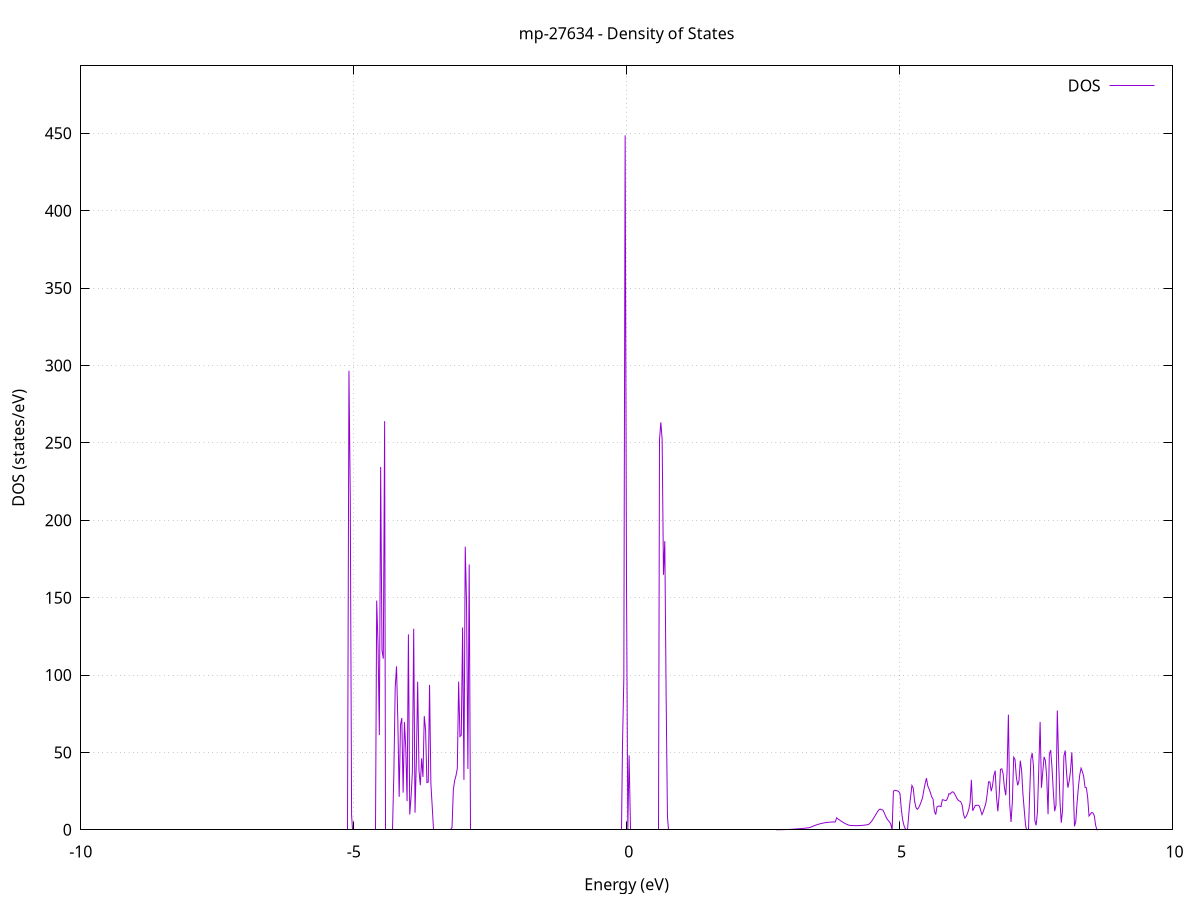 set title 'mp-27634 - Density of States'
set xlabel 'Energy (eV)'
set ylabel 'DOS (states/eV)'
set grid
set xrange [-10:10]
set yrange [0:493.586]
set xzeroaxis lt -1
set terminal png size 800,600
set output 'mp-27634_dos_gnuplot.png'
plot '-' using 1:2 with lines title 'DOS'
-37.602500 0.000000
-37.578300 0.000000
-37.554000 0.000000
-37.529800 0.000000
-37.505600 0.000000
-37.481400 0.000000
-37.457200 0.000000
-37.433000 0.000000
-37.408800 0.000000
-37.384600 0.000000
-37.360400 0.000000
-37.336200 0.000000
-37.311900 0.000000
-37.287700 0.000000
-37.263500 0.000000
-37.239300 0.000000
-37.215100 0.000000
-37.190900 0.000000
-37.166700 0.000000
-37.142500 0.000000
-37.118300 0.000000
-37.094000 0.000000
-37.069800 0.000000
-37.045600 0.000000
-37.021400 0.000000
-36.997200 0.000000
-36.973000 0.000000
-36.948800 0.000000
-36.924600 0.000000
-36.900400 0.000000
-36.876100 0.000000
-36.851900 0.000000
-36.827700 0.000000
-36.803500 0.000000
-36.779300 0.000000
-36.755100 0.000000
-36.730900 0.000000
-36.706700 0.000000
-36.682500 0.000000
-36.658300 0.000000
-36.634000 0.000000
-36.609800 0.000000
-36.585600 0.000000
-36.561400 0.000000
-36.537200 0.000000
-36.513000 0.000000
-36.488800 0.000000
-36.464600 0.000000
-36.440400 0.000000
-36.416100 0.000000
-36.391900 0.000000
-36.367700 0.000000
-36.343500 0.000000
-36.319300 0.000000
-36.295100 0.000000
-36.270900 0.000000
-36.246700 0.000000
-36.222500 0.000000
-36.198200 0.000000
-36.174000 0.000000
-36.149800 0.000000
-36.125600 0.000000
-36.101400 0.000000
-36.077200 0.000000
-36.053000 0.000000
-36.028800 0.000000
-36.004600 0.000000
-35.980300 0.000000
-35.956100 0.000000
-35.931900 0.000000
-35.907700 0.000000
-35.883500 0.000000
-35.859300 0.000000
-35.835100 0.000000
-35.810900 0.000000
-35.786700 0.000000
-35.762500 0.000000
-35.738200 0.000000
-35.714000 0.000000
-35.689800 0.000000
-35.665600 0.000000
-35.641400 0.000000
-35.617200 0.000000
-35.593000 0.000000
-35.568800 0.000000
-35.544600 0.000000
-35.520300 0.000000
-35.496100 0.000000
-35.471900 0.000000
-35.447700 0.000000
-35.423500 0.000000
-35.399300 0.000000
-35.375100 0.000000
-35.350900 0.000000
-35.326700 0.000000
-35.302400 0.000000
-35.278200 0.000000
-35.254000 0.000000
-35.229800 0.000000
-35.205600 0.000000
-35.181400 0.000000
-35.157200 0.000000
-35.133000 0.000000
-35.108800 0.000000
-35.084600 0.000000
-35.060300 0.000000
-35.036100 0.000000
-35.011900 0.000000
-34.987700 0.000000
-34.963500 0.000000
-34.939300 0.000000
-34.915100 0.000000
-34.890900 0.000000
-34.866700 0.000000
-34.842400 0.000000
-34.818200 0.000000
-34.794000 0.000000
-34.769800 0.000000
-34.745600 0.000000
-34.721400 0.000000
-34.697200 0.000000
-34.673000 0.000000
-34.648800 0.000000
-34.624500 0.000000
-34.600300 0.000000
-34.576100 0.000000
-34.551900 0.000000
-34.527700 0.000000
-34.503500 0.000000
-34.479300 0.000000
-34.455100 0.000000
-34.430900 0.000000
-34.406700 0.000000
-34.382400 0.000000
-34.358200 0.000000
-34.334000 0.000000
-34.309800 0.000000
-34.285600 0.000000
-34.261400 0.000000
-34.237200 0.000000
-34.213000 0.000000
-34.188800 0.000000
-34.164500 0.000000
-34.140300 0.000000
-34.116100 0.000000
-34.091900 0.000000
-34.067700 0.000000
-34.043500 0.000000
-34.019300 0.000000
-33.995100 0.000000
-33.970900 0.000000
-33.946600 0.000000
-33.922400 0.000000
-33.898200 0.000000
-33.874000 0.000000
-33.849800 0.000000
-33.825600 0.000000
-33.801400 0.000000
-33.777200 0.000000
-33.753000 0.000000
-33.728700 0.000000
-33.704500 0.000000
-33.680300 0.000000
-33.656100 0.000000
-33.631900 0.000000
-33.607700 0.000000
-33.583500 0.000000
-33.559300 0.000000
-33.535100 0.000000
-33.510900 0.000000
-33.486600 0.000000
-33.462400 0.000000
-33.438200 0.000000
-33.414000 0.000000
-33.389800 0.000000
-33.365600 0.000000
-33.341400 0.000000
-33.317200 0.000000
-33.293000 0.000000
-33.268700 0.000000
-33.244500 0.000000
-33.220300 0.000000
-33.196100 0.000000
-33.171900 0.000000
-33.147700 0.000000
-33.123500 0.000000
-33.099300 0.000000
-33.075100 0.000000
-33.050800 0.000000
-33.026600 0.000000
-33.002400 0.000000
-32.978200 0.000000
-32.954000 0.000000
-32.929800 0.000000
-32.905600 0.000000
-32.881400 0.000000
-32.857200 0.000000
-32.833000 0.000000
-32.808700 0.000000
-32.784500 0.000000
-32.760300 0.000000
-32.736100 0.000000
-32.711900 0.000000
-32.687700 0.000000
-32.663500 0.000000
-32.639300 0.000000
-32.615100 0.000000
-32.590800 0.000000
-32.566600 0.000000
-32.542400 0.000000
-32.518200 0.000000
-32.494000 0.000000
-32.469800 0.000000
-32.445600 0.000000
-32.421400 0.000000
-32.397200 0.000000
-32.372900 0.000000
-32.348700 0.000000
-32.324500 0.000000
-32.300300 0.000000
-32.276100 0.000000
-32.251900 0.000000
-32.227700 0.000000
-32.203500 0.000000
-32.179300 0.000000
-32.155100 0.000000
-32.130800 0.000000
-32.106600 0.000000
-32.082400 0.000000
-32.058200 0.000000
-32.034000 0.000000
-32.009800 0.000000
-31.985600 0.000000
-31.961400 0.000000
-31.937200 0.000000
-31.912900 0.000000
-31.888700 0.000000
-31.864500 0.000000
-31.840300 0.000000
-31.816100 0.000000
-31.791900 0.000000
-31.767700 0.000000
-31.743500 0.000000
-31.719300 0.000000
-31.695000 0.000000
-31.670800 0.000000
-31.646600 0.000000
-31.622400 0.000000
-31.598200 0.000000
-31.574000 0.000000
-31.549800 0.000000
-31.525600 0.000000
-31.501400 0.000000
-31.477100 0.000000
-31.452900 0.000000
-31.428700 0.000000
-31.404500 0.000000
-31.380300 0.000000
-31.356100 0.000000
-31.331900 0.000000
-31.307700 0.000000
-31.283500 0.000000
-31.259300 0.000000
-31.235000 0.000000
-31.210800 0.000000
-31.186600 0.000000
-31.162400 0.000000
-31.138200 0.000000
-31.114000 0.000000
-31.089800 0.000000
-31.065600 0.000000
-31.041400 0.000000
-31.017100 0.000000
-30.992900 0.000000
-30.968700 0.000000
-30.944500 0.000000
-30.920300 0.000000
-30.896100 0.000000
-30.871900 0.000000
-30.847700 0.000000
-30.823500 0.000000
-30.799200 0.000000
-30.775000 0.000000
-30.750800 0.000000
-30.726600 0.000000
-30.702400 0.000000
-30.678200 0.000000
-30.654000 0.000000
-30.629800 0.000000
-30.605600 0.000000
-30.581400 0.000000
-30.557100 0.000000
-30.532900 0.000000
-30.508700 0.000000
-30.484500 0.000000
-30.460300 0.000000
-30.436100 0.000000
-30.411900 0.000000
-30.387700 0.000000
-30.363500 0.000000
-30.339200 0.000000
-30.315000 0.000000
-30.290800 0.000000
-30.266600 0.000000
-30.242400 0.000000
-30.218200 0.000000
-30.194000 0.000000
-30.169800 0.000000
-30.145600 0.000000
-30.121300 0.000000
-30.097100 0.000000
-30.072900 0.000000
-30.048700 0.000000
-30.024500 0.000000
-30.000300 0.000000
-29.976100 0.000000
-29.951900 0.000000
-29.927700 0.000000
-29.903500 0.000000
-29.879200 0.000000
-29.855000 0.000000
-29.830800 0.000000
-29.806600 0.000000
-29.782400 0.000000
-29.758200 0.000000
-29.734000 0.000000
-29.709800 0.000000
-29.685600 0.000000
-29.661300 0.000000
-29.637100 0.000000
-29.612900 0.000000
-29.588700 0.000000
-29.564500 0.000000
-29.540300 0.000000
-29.516100 0.000000
-29.491900 0.000000
-29.467700 0.000000
-29.443400 0.000000
-29.419200 0.000000
-29.395000 0.000000
-29.370800 0.000000
-29.346600 0.000000
-29.322400 0.000000
-29.298200 0.000000
-29.274000 0.000000
-29.249800 0.000000
-29.225600 0.000000
-29.201300 0.000000
-29.177100 0.000000
-29.152900 0.000000
-29.128700 0.000000
-29.104500 0.000000
-29.080300 0.000000
-29.056100 0.000000
-29.031900 0.000000
-29.007700 0.000000
-28.983400 0.000000
-28.959200 0.000000
-28.935000 0.000000
-28.910800 0.000000
-28.886600 0.000000
-28.862400 0.000000
-28.838200 0.000000
-28.814000 0.000000
-28.789800 0.000000
-28.765500 0.000000
-28.741300 0.000000
-28.717100 0.000000
-28.692900 0.000000
-28.668700 0.000000
-28.644500 0.000000
-28.620300 0.000000
-28.596100 0.000000
-28.571900 0.000000
-28.547600 0.000000
-28.523400 0.000000
-28.499200 0.000000
-28.475000 0.000000
-28.450800 0.000000
-28.426600 0.000000
-28.402400 0.000000
-28.378200 0.000000
-28.354000 0.000000
-28.329800 0.000000
-28.305500 0.000000
-28.281300 0.000000
-28.257100 0.000000
-28.232900 0.000000
-28.208700 0.000000
-28.184500 0.000000
-28.160300 0.000000
-28.136100 0.000000
-28.111900 0.000000
-28.087600 0.000000
-28.063400 0.000000
-28.039200 0.000000
-28.015000 0.000000
-27.990800 0.000000
-27.966600 0.000000
-27.942400 0.000000
-27.918200 0.000000
-27.894000 0.000000
-27.869700 0.000000
-27.845500 0.000000
-27.821300 0.000000
-27.797100 0.000000
-27.772900 0.000000
-27.748700 0.000000
-27.724500 0.000000
-27.700300 0.000000
-27.676100 0.000000
-27.651900 0.000000
-27.627600 0.000000
-27.603400 0.000000
-27.579200 0.000000
-27.555000 0.000000
-27.530800 0.000000
-27.506600 0.000000
-27.482400 0.000000
-27.458200 0.000000
-27.434000 0.000000
-27.409700 0.000000
-27.385500 0.000000
-27.361300 0.000000
-27.337100 0.000000
-27.312900 0.000000
-27.288700 0.000000
-27.264500 0.000000
-27.240300 0.000000
-27.216100 0.000000
-27.191800 0.000000
-27.167600 0.000000
-27.143400 0.000000
-27.119200 0.000000
-27.095000 0.000000
-27.070800 0.000000
-27.046600 0.000000
-27.022400 0.000000
-26.998200 0.000000
-26.974000 0.000000
-26.949700 0.000000
-26.925500 0.000000
-26.901300 0.000000
-26.877100 0.000000
-26.852900 0.000000
-26.828700 0.000000
-26.804500 0.000000
-26.780300 0.000000
-26.756100 0.000000
-26.731800 0.000000
-26.707600 0.000000
-26.683400 0.000000
-26.659200 0.000000
-26.635000 0.000000
-26.610800 0.000000
-26.586600 0.000000
-26.562400 0.000000
-26.538200 0.000000
-26.513900 0.000000
-26.489700 0.000000
-26.465500 0.000000
-26.441300 0.000000
-26.417100 0.000000
-26.392900 0.000000
-26.368700 0.000000
-26.344500 0.000000
-26.320300 0.000000
-26.296000 0.000000
-26.271800 0.000000
-26.247600 0.000000
-26.223400 0.000000
-26.199200 0.000000
-26.175000 0.000000
-26.150800 0.000000
-26.126600 0.000000
-26.102400 0.000000
-26.078200 0.000000
-26.053900 0.000000
-26.029700 0.000000
-26.005500 0.000000
-25.981300 0.000000
-25.957100 0.000000
-25.932900 0.000000
-25.908700 0.000000
-25.884500 0.000000
-25.860300 0.000000
-25.836000 0.000000
-25.811800 0.000000
-25.787600 0.000000
-25.763400 0.000000
-25.739200 0.000000
-25.715000 0.000000
-25.690800 0.000000
-25.666600 0.000000
-25.642400 0.000000
-25.618100 0.000000
-25.593900 0.000000
-25.569700 0.000000
-25.545500 0.000000
-25.521300 0.000000
-25.497100 0.000000
-25.472900 0.000000
-25.448700 0.000000
-25.424500 0.000000
-25.400300 0.000000
-25.376000 0.000000
-25.351800 0.000000
-25.327600 0.000000
-25.303400 0.000000
-25.279200 0.000000
-25.255000 0.000000
-25.230800 0.000000
-25.206600 0.000000
-25.182400 0.000000
-25.158100 0.000000
-25.133900 0.000000
-25.109700 0.000000
-25.085500 0.000000
-25.061300 0.000000
-25.037100 0.000000
-25.012900 0.000000
-24.988700 0.000000
-24.964500 0.000000
-24.940200 0.000000
-24.916000 0.000000
-24.891800 0.000000
-24.867600 0.000000
-24.843400 0.000000
-24.819200 0.000000
-24.795000 0.000000
-24.770800 0.000000
-24.746600 0.000000
-24.722400 0.000000
-24.698100 0.000000
-24.673900 0.000000
-24.649700 0.000000
-24.625500 0.000000
-24.601300 0.000000
-24.577100 0.000000
-24.552900 0.000000
-24.528700 0.000000
-24.504500 0.000000
-24.480200 0.000000
-24.456000 0.000000
-24.431800 0.000000
-24.407600 0.000000
-24.383400 0.000000
-24.359200 0.000000
-24.335000 0.000000
-24.310800 0.000000
-24.286600 0.000000
-24.262300 0.000000
-24.238100 0.000000
-24.213900 0.000000
-24.189700 0.000000
-24.165500 0.000000
-24.141300 0.000000
-24.117100 0.000000
-24.092900 0.000000
-24.068700 0.000000
-24.044400 0.000000
-24.020200 0.000000
-23.996000 0.000000
-23.971800 0.000000
-23.947600 0.000000
-23.923400 0.000000
-23.899200 0.000000
-23.875000 0.000000
-23.850800 0.000000
-23.826600 0.000000
-23.802300 0.000000
-23.778100 0.000000
-23.753900 0.000000
-23.729700 0.000000
-23.705500 0.000000
-23.681300 0.000000
-23.657100 0.000000
-23.632900 0.000000
-23.608700 0.000000
-23.584400 0.000000
-23.560200 0.000000
-23.536000 0.000000
-23.511800 0.000000
-23.487600 0.000000
-23.463400 0.000000
-23.439200 0.000000
-23.415000 0.000000
-23.390800 0.000000
-23.366500 0.000000
-23.342300 0.000000
-23.318100 0.000000
-23.293900 0.000000
-23.269700 0.000000
-23.245500 0.000000
-23.221300 0.000000
-23.197100 0.000000
-23.172900 0.000000
-23.148700 0.000000
-23.124400 0.000000
-23.100200 0.000000
-23.076000 0.000000
-23.051800 0.000000
-23.027600 0.000000
-23.003400 0.000000
-22.979200 0.000000
-22.955000 0.000000
-22.930800 0.000000
-22.906500 0.000000
-22.882300 0.000000
-22.858100 0.000000
-22.833900 0.000000
-22.809700 0.000000
-22.785500 0.000000
-22.761300 0.000000
-22.737100 0.000000
-22.712900 0.000000
-22.688600 0.000000
-22.664400 0.000000
-22.640200 0.000000
-22.616000 0.000000
-22.591800 0.000000
-22.567600 0.000000
-22.543400 0.000000
-22.519200 0.000000
-22.495000 0.000000
-22.470800 0.000000
-22.446500 0.000000
-22.422300 0.000000
-22.398100 0.000000
-22.373900 0.000000
-22.349700 0.000000
-22.325500 0.000000
-22.301300 0.000000
-22.277100 0.000000
-22.252900 0.000000
-22.228600 0.000000
-22.204400 0.000000
-22.180200 0.000000
-22.156000 0.000000
-22.131800 0.000000
-22.107600 0.000000
-22.083400 0.000000
-22.059200 0.000000
-22.035000 0.000000
-22.010700 0.000000
-21.986500 0.000000
-21.962300 0.000000
-21.938100 0.000000
-21.913900 0.000000
-21.889700 0.000000
-21.865500 0.000000
-21.841300 0.000000
-21.817100 0.000000
-21.792900 0.000000
-21.768600 0.000000
-21.744400 0.000000
-21.720200 0.000000
-21.696000 0.000000
-21.671800 0.000000
-21.647600 0.000000
-21.623400 0.000000
-21.599200 0.000000
-21.575000 0.000000
-21.550700 0.000000
-21.526500 0.000000
-21.502300 0.000000
-21.478100 0.000000
-21.453900 0.000000
-21.429700 0.000000
-21.405500 0.000000
-21.381300 0.000000
-21.357100 0.000000
-21.332800 0.000000
-21.308600 0.000000
-21.284400 0.000000
-21.260200 0.000000
-21.236000 0.000000
-21.211800 0.000000
-21.187600 0.000000
-21.163400 0.000000
-21.139200 0.000000
-21.114900 0.000000
-21.090700 0.000000
-21.066500 0.000000
-21.042300 0.000000
-21.018100 0.000000
-20.993900 0.000000
-20.969700 0.000000
-20.945500 0.000000
-20.921300 0.000000
-20.897100 0.000000
-20.872800 0.000000
-20.848600 0.000000
-20.824400 0.000000
-20.800200 0.000000
-20.776000 0.000000
-20.751800 0.000000
-20.727600 0.000000
-20.703400 0.000000
-20.679200 0.000000
-20.654900 0.000000
-20.630700 0.000000
-20.606500 0.000000
-20.582300 0.000000
-20.558100 0.000000
-20.533900 0.000000
-20.509700 0.000000
-20.485500 0.000000
-20.461300 0.000000
-20.437000 0.000000
-20.412800 0.000000
-20.388600 0.000000
-20.364400 0.000000
-20.340200 0.000000
-20.316000 0.000000
-20.291800 0.000000
-20.267600 0.000000
-20.243400 0.000000
-20.219200 0.000000
-20.194900 0.000000
-20.170700 0.000000
-20.146500 0.000000
-20.122300 0.000000
-20.098100 0.000000
-20.073900 0.000000
-20.049700 0.000000
-20.025500 0.000000
-20.001300 0.000000
-19.977000 0.000000
-19.952800 0.000000
-19.928600 0.000000
-19.904400 0.000000
-19.880200 0.000000
-19.856000 0.000000
-19.831800 0.000000
-19.807600 0.000000
-19.783400 0.000000
-19.759100 0.000000
-19.734900 0.000000
-19.710700 0.000000
-19.686500 0.000000
-19.662300 0.000000
-19.638100 0.000000
-19.613900 0.000000
-19.589700 0.000000
-19.565500 0.000000
-19.541300 0.000000
-19.517000 0.000000
-19.492800 0.000000
-19.468600 0.000000
-19.444400 0.000000
-19.420200 0.000000
-19.396000 0.000000
-19.371800 0.000000
-19.347600 0.000000
-19.323400 0.000000
-19.299100 0.000000
-19.274900 0.000000
-19.250700 0.000000
-19.226500 0.000000
-19.202300 0.000000
-19.178100 0.000000
-19.153900 0.000000
-19.129700 0.000000
-19.105500 0.000000
-19.081200 0.000000
-19.057000 0.000000
-19.032800 0.000000
-19.008600 0.000000
-18.984400 0.000000
-18.960200 0.000000
-18.936000 0.000000
-18.911800 0.000000
-18.887600 0.000000
-18.863300 0.000000
-18.839100 0.000000
-18.814900 0.000000
-18.790700 0.000000
-18.766500 0.000000
-18.742300 0.000000
-18.718100 0.000000
-18.693900 0.000000
-18.669700 0.000000
-18.645500 0.000000
-18.621200 0.000000
-18.597000 0.000000
-18.572800 0.000000
-18.548600 0.000000
-18.524400 0.000000
-18.500200 0.000000
-18.476000 0.000000
-18.451800 0.000000
-18.427600 0.000000
-18.403300 0.000000
-18.379100 0.000000
-18.354900 0.000000
-18.330700 0.000000
-18.306500 0.000000
-18.282300 0.000000
-18.258100 0.000000
-18.233900 0.000000
-18.209700 0.000000
-18.185400 0.000000
-18.161200 0.000000
-18.137000 0.000000
-18.112800 0.000000
-18.088600 0.000000
-18.064400 0.000000
-18.040200 0.000000
-18.016000 0.000000
-17.991800 0.000000
-17.967600 0.000000
-17.943300 0.000000
-17.919100 0.000000
-17.894900 0.000000
-17.870700 0.000000
-17.846500 0.000000
-17.822300 0.000000
-17.798100 0.000000
-17.773900 0.000000
-17.749700 0.000000
-17.725400 0.000000
-17.701200 0.000000
-17.677000 0.000000
-17.652800 0.000000
-17.628600 0.000000
-17.604400 0.000000
-17.580200 0.000000
-17.556000 0.000000
-17.531800 0.000000
-17.507500 0.000000
-17.483300 0.000000
-17.459100 0.000000
-17.434900 0.000000
-17.410700 0.000000
-17.386500 0.000000
-17.362300 0.000000
-17.338100 0.000000
-17.313900 0.000000
-17.289700 0.000000
-17.265400 0.000000
-17.241200 0.000000
-17.217000 0.000000
-17.192800 0.000000
-17.168600 0.000000
-17.144400 0.000000
-17.120200 0.000000
-17.096000 0.000000
-17.071800 0.000000
-17.047500 0.000000
-17.023300 0.000000
-16.999100 0.000000
-16.974900 0.000000
-16.950700 0.000000
-16.926500 0.000000
-16.902300 0.000000
-16.878100 0.000000
-16.853900 0.000000
-16.829600 0.000000
-16.805400 0.000000
-16.781200 0.000000
-16.757000 0.000000
-16.732800 0.000000
-16.708600 0.000000
-16.684400 0.000000
-16.660200 0.000000
-16.636000 0.000000
-16.611700 0.000000
-16.587500 0.000000
-16.563300 0.000000
-16.539100 0.000000
-16.514900 0.000000
-16.490700 0.000000
-16.466500 0.000000
-16.442300 0.000000
-16.418100 0.000000
-16.393900 0.000000
-16.369600 0.000000
-16.345400 0.000000
-16.321200 0.000000
-16.297000 0.000000
-16.272800 0.000000
-16.248600 0.000000
-16.224400 0.000000
-16.200200 0.000000
-16.176000 0.000000
-16.151700 0.000000
-16.127500 0.000000
-16.103300 0.000000
-16.079100 0.000000
-16.054900 0.000000
-16.030700 0.000000
-16.006500 0.000000
-15.982300 0.000000
-15.958100 0.000000
-15.933800 0.000000
-15.909600 0.000000
-15.885400 2.264900
-15.861200 54.095400
-15.837000 111.235400
-15.812800 287.443000
-15.788600 0.000000
-15.764400 0.000000
-15.740200 0.000000
-15.716000 0.000000
-15.691700 0.000000
-15.667500 0.000000
-15.643300 0.000000
-15.619100 0.798200
-15.594900 514.778100
-15.570700 806.817900
-15.546500 0.000000
-15.522300 0.000000
-15.498100 0.000000
-15.473800 0.000000
-15.449600 0.000000
-15.425400 0.000000
-15.401200 0.000000
-15.377000 0.000000
-15.352800 0.000000
-15.328600 0.000000
-15.304400 0.000000
-15.280200 0.000000
-15.255900 0.000000
-15.231700 0.000000
-15.207500 0.000000
-15.183300 0.000000
-15.159100 0.000000
-15.134900 0.000000
-15.110700 0.000000
-15.086500 0.000000
-15.062300 0.000000
-15.038100 0.000000
-15.013800 0.000000
-14.989600 0.000000
-14.965400 0.000000
-14.941200 0.000000
-14.917000 0.000000
-14.892800 0.000000
-14.868600 0.000000
-14.844400 0.000000
-14.820200 0.000000
-14.795900 0.000000
-14.771700 0.000000
-14.747500 0.000000
-14.723300 0.000000
-14.699100 0.000000
-14.674900 0.000000
-14.650700 0.000000
-14.626500 0.000000
-14.602300 0.000000
-14.578000 0.000000
-14.553800 0.000000
-14.529600 0.000000
-14.505400 0.000000
-14.481200 0.000000
-14.457000 0.000000
-14.432800 0.000000
-14.408600 0.000000
-14.384400 0.000000
-14.360200 0.000000
-14.335900 0.000000
-14.311700 0.000000
-14.287500 0.000000
-14.263300 0.000000
-14.239100 0.000000
-14.214900 0.000000
-14.190700 0.000000
-14.166500 0.000000
-14.142300 0.000000
-14.118000 0.000000
-14.093800 0.000000
-14.069600 0.000000
-14.045400 0.000000
-14.021200 0.000000
-13.997000 0.000000
-13.972800 0.000000
-13.948600 0.000000
-13.924400 0.000000
-13.900100 0.000000
-13.875900 0.000000
-13.851700 0.000000
-13.827500 0.000000
-13.803300 0.000000
-13.779100 0.000000
-13.754900 0.000000
-13.730700 0.000000
-13.706500 0.000000
-13.682200 0.000000
-13.658000 0.000000
-13.633800 0.000000
-13.609600 0.000000
-13.585400 0.000000
-13.561200 0.000000
-13.537000 0.000000
-13.512800 0.000000
-13.488600 0.000000
-13.464400 0.000000
-13.440100 0.000000
-13.415900 0.000000
-13.391700 0.000000
-13.367500 0.000000
-13.343300 0.000000
-13.319100 0.000000
-13.294900 0.000000
-13.270700 0.000000
-13.246500 0.000000
-13.222200 0.000000
-13.198000 0.000000
-13.173800 0.000000
-13.149600 0.000000
-13.125400 0.000000
-13.101200 0.000000
-13.077000 0.000000
-13.052800 0.000000
-13.028600 0.000000
-13.004300 0.000000
-12.980100 0.000000
-12.955900 0.000000
-12.931700 0.000000
-12.907500 0.000000
-12.883300 0.000000
-12.859100 0.000000
-12.834900 0.000000
-12.810700 0.000000
-12.786500 0.000000
-12.762200 0.000000
-12.738000 0.000000
-12.713800 0.000000
-12.689600 0.000000
-12.665400 0.000000
-12.641200 0.000000
-12.617000 0.000000
-12.592800 0.000000
-12.568600 0.000000
-12.544300 0.000000
-12.520100 0.000000
-12.495900 0.000000
-12.471700 0.000000
-12.447500 0.000000
-12.423300 0.000000
-12.399100 0.000000
-12.374900 0.000000
-12.350700 0.000000
-12.326400 0.000000
-12.302200 0.000000
-12.278000 0.000000
-12.253800 0.000000
-12.229600 0.000000
-12.205400 0.000000
-12.181200 0.000000
-12.157000 0.000000
-12.132800 0.000000
-12.108600 0.000000
-12.084300 0.000000
-12.060100 0.000000
-12.035900 0.000000
-12.011700 0.000000
-11.987500 0.000000
-11.963300 0.000000
-11.939100 0.000000
-11.914900 0.000000
-11.890700 0.000000
-11.866400 0.000000
-11.842200 0.000000
-11.818000 0.000000
-11.793800 0.000000
-11.769600 0.000000
-11.745400 0.000000
-11.721200 0.000000
-11.697000 0.000000
-11.672800 0.000000
-11.648500 0.000000
-11.624300 0.000000
-11.600100 0.000000
-11.575900 0.000000
-11.551700 0.000000
-11.527500 0.000000
-11.503300 0.000000
-11.479100 0.000000
-11.454900 0.000000
-11.430600 0.000000
-11.406400 0.000000
-11.382200 0.000000
-11.358000 0.000000
-11.333800 0.000000
-11.309600 0.000000
-11.285400 0.000000
-11.261200 0.000000
-11.237000 0.000000
-11.212800 0.000000
-11.188500 0.000000
-11.164300 0.000000
-11.140100 0.000000
-11.115900 0.000000
-11.091700 0.000000
-11.067500 0.000000
-11.043300 0.000000
-11.019100 0.000000
-10.994900 0.000000
-10.970600 0.000000
-10.946400 0.000000
-10.922200 0.000000
-10.898000 0.000000
-10.873800 0.000000
-10.849600 0.000000
-10.825400 0.000000
-10.801200 0.000000
-10.777000 0.000000
-10.752700 0.000000
-10.728500 0.000000
-10.704300 0.000000
-10.680100 0.000000
-10.655900 0.000000
-10.631700 0.000000
-10.607500 0.000000
-10.583300 0.000000
-10.559100 0.000000
-10.534900 0.000000
-10.510600 0.000000
-10.486400 0.000000
-10.462200 0.000000
-10.438000 0.000000
-10.413800 0.000000
-10.389600 0.000000
-10.365400 0.000000
-10.341200 0.000000
-10.317000 0.000000
-10.292700 0.000000
-10.268500 0.000000
-10.244300 0.000000
-10.220100 0.000000
-10.195900 0.000000
-10.171700 0.000000
-10.147500 0.000000
-10.123300 0.000000
-10.099100 0.000000
-10.074800 0.000000
-10.050600 0.000000
-10.026400 0.000000
-10.002200 0.000000
-9.978000 0.000000
-9.953800 0.000000
-9.929600 0.000000
-9.905400 0.000000
-9.881200 0.000000
-9.857000 0.000000
-9.832700 0.000000
-9.808500 0.000000
-9.784300 0.000000
-9.760100 0.000000
-9.735900 0.000000
-9.711700 0.000000
-9.687500 0.000000
-9.663300 0.000000
-9.639100 0.000000
-9.614800 0.000000
-9.590600 0.000000
-9.566400 0.000000
-9.542200 0.000000
-9.518000 0.000000
-9.493800 0.000000
-9.469600 0.000000
-9.445400 0.000000
-9.421200 0.000000
-9.396900 0.000000
-9.372700 0.000000
-9.348500 0.000000
-9.324300 0.000000
-9.300100 0.000000
-9.275900 0.000000
-9.251700 0.000000
-9.227500 0.000000
-9.203300 0.000000
-9.179100 0.000000
-9.154800 0.000000
-9.130600 0.000000
-9.106400 0.000000
-9.082200 0.000000
-9.058000 0.000000
-9.033800 0.000000
-9.009600 0.000000
-8.985400 0.000000
-8.961200 0.000000
-8.936900 0.000000
-8.912700 0.000000
-8.888500 0.000000
-8.864300 0.000000
-8.840100 0.000000
-8.815900 0.000000
-8.791700 0.000000
-8.767500 0.000000
-8.743300 0.000000
-8.719000 0.000000
-8.694800 0.000000
-8.670600 0.000000
-8.646400 0.000000
-8.622200 0.000000
-8.598000 0.000000
-8.573800 0.000000
-8.549600 0.000000
-8.525400 0.000000
-8.501100 0.000000
-8.476900 0.000000
-8.452700 0.000000
-8.428500 0.000000
-8.404300 0.000000
-8.380100 0.000000
-8.355900 0.000000
-8.331700 0.000000
-8.307500 0.000000
-8.283300 0.000000
-8.259000 0.000000
-8.234800 0.000000
-8.210600 0.000000
-8.186400 0.000000
-8.162200 0.000000
-8.138000 0.000000
-8.113800 0.000000
-8.089600 0.000000
-8.065400 0.000000
-8.041100 0.000000
-8.016900 0.000000
-7.992700 0.000000
-7.968500 0.000000
-7.944300 0.000000
-7.920100 0.000000
-7.895900 0.000000
-7.871700 0.000000
-7.847500 0.000000
-7.823200 0.000000
-7.799000 0.000000
-7.774800 0.000000
-7.750600 0.000000
-7.726400 0.000000
-7.702200 0.000000
-7.678000 0.000000
-7.653800 0.000000
-7.629600 0.000000
-7.605400 0.000000
-7.581100 0.000000
-7.556900 0.000000
-7.532700 0.000000
-7.508500 0.000000
-7.484300 0.000000
-7.460100 0.000000
-7.435900 0.000000
-7.411700 0.000000
-7.387500 0.000000
-7.363200 0.000000
-7.339000 0.000000
-7.314800 0.000000
-7.290600 0.000000
-7.266400 0.000000
-7.242200 0.000000
-7.218000 0.000000
-7.193800 0.000000
-7.169600 0.000000
-7.145300 0.000000
-7.121100 0.000000
-7.096900 0.000000
-7.072700 0.000000
-7.048500 0.000000
-7.024300 0.000000
-7.000100 0.000000
-6.975900 0.000000
-6.951700 0.000000
-6.927500 0.000000
-6.903200 0.000000
-6.879000 0.000000
-6.854800 0.000000
-6.830600 0.000000
-6.806400 0.000000
-6.782200 0.000000
-6.758000 0.000000
-6.733800 0.000000
-6.709600 0.000000
-6.685300 0.000000
-6.661100 0.000000
-6.636900 0.000000
-6.612700 0.000000
-6.588500 0.000000
-6.564300 0.000000
-6.540100 0.000000
-6.515900 0.000000
-6.491700 0.000000
-6.467400 0.000000
-6.443200 0.000000
-6.419000 0.000000
-6.394800 0.000000
-6.370600 0.000000
-6.346400 0.000000
-6.322200 0.000000
-6.298000 0.000000
-6.273800 0.000000
-6.249500 0.000000
-6.225300 0.000000
-6.201100 0.000000
-6.176900 0.000000
-6.152700 0.000000
-6.128500 0.000000
-6.104300 0.000000
-6.080100 0.000000
-6.055900 0.000000
-6.031700 0.000000
-6.007400 0.000000
-5.983200 0.000000
-5.959000 0.000000
-5.934800 0.000000
-5.910600 0.000000
-5.886400 0.000000
-5.862200 0.000000
-5.838000 0.000000
-5.813800 0.000000
-5.789500 0.000000
-5.765300 0.000000
-5.741100 0.000000
-5.716900 0.000000
-5.692700 0.000000
-5.668500 0.000000
-5.644300 0.000000
-5.620100 0.000000
-5.595900 0.000000
-5.571600 0.000000
-5.547400 0.000000
-5.523200 0.000000
-5.499000 0.000000
-5.474800 0.000000
-5.450600 0.000000
-5.426400 0.000000
-5.402200 0.000000
-5.378000 0.000000
-5.353800 0.000000
-5.329500 0.000000
-5.305300 0.000000
-5.281100 0.000000
-5.256900 0.000000
-5.232700 0.000000
-5.208500 0.000000
-5.184300 0.000000
-5.160100 0.000000
-5.135900 0.000000
-5.111600 0.000000
-5.087400 296.615100
-5.063200 215.507800
-5.039000 9.596800
-5.014800 0.000000
-4.990600 0.000000
-4.966400 0.000000
-4.942200 0.000000
-4.918000 0.000000
-4.893700 0.000000
-4.869500 0.000000
-4.845300 0.000000
-4.821100 0.000000
-4.796900 0.000000
-4.772700 0.000000
-4.748500 0.000000
-4.724300 0.000000
-4.700100 0.000000
-4.675900 0.000000
-4.651600 0.000000
-4.627400 0.000000
-4.603200 0.000000
-4.579000 148.067400
-4.554800 120.220500
-4.530600 61.203400
-4.506400 234.457000
-4.482200 115.860300
-4.458000 110.542900
-4.433700 264.058500
-4.409500 0.000000
-4.385300 0.000000
-4.361100 0.000000
-4.336900 0.000000
-4.312700 0.000000
-4.288500 0.000000
-4.264300 37.127600
-4.240100 91.906700
-4.215800 105.602700
-4.191600 69.922400
-4.167400 21.258200
-4.143200 67.652100
-4.119000 72.214200
-4.094800 23.965000
-4.070600 69.599100
-4.046400 52.652200
-4.022200 18.509800
-3.997900 126.291500
-3.973700 9.852100
-3.949500 20.974000
-3.925300 37.316700
-3.901100 129.890300
-3.876900 11.058800
-3.852700 43.841700
-3.828500 95.659600
-3.804300 38.198500
-3.780100 28.753500
-3.755800 46.205900
-3.731600 34.140900
-3.707400 73.430800
-3.683200 64.372200
-3.659000 30.465800
-3.634800 30.805600
-3.610600 93.609600
-3.586400 29.837800
-3.562200 15.209200
-3.537900 0.000000
-3.513700 0.000000
-3.489500 0.000000
-3.465300 0.000000
-3.441100 0.000000
-3.416900 0.000000
-3.392700 0.000000
-3.368500 0.000000
-3.344300 0.000000
-3.320000 0.000000
-3.295800 0.000000
-3.271600 0.000000
-3.247400 0.000000
-3.223200 0.000000
-3.199000 1.424500
-3.174800 26.010300
-3.150600 31.771000
-3.126400 34.995400
-3.102200 39.567500
-3.077900 95.770000
-3.053700 60.243600
-3.029500 61.121600
-3.005300 130.714500
-2.981100 32.232000
-2.956900 182.935000
-2.932700 145.461500
-2.908500 39.327600
-2.884300 171.468500
-2.860000 0.000000
-2.835800 0.000000
-2.811600 0.000000
-2.787400 0.000000
-2.763200 0.000000
-2.739000 0.000000
-2.714800 0.000000
-2.690600 0.000000
-2.666400 0.000000
-2.642100 0.000000
-2.617900 0.000000
-2.593700 0.000000
-2.569500 0.000000
-2.545300 0.000000
-2.521100 0.000000
-2.496900 0.000000
-2.472700 0.000000
-2.448500 0.000000
-2.424300 0.000000
-2.400000 0.000000
-2.375800 0.000000
-2.351600 0.000000
-2.327400 0.000000
-2.303200 0.000000
-2.279000 0.000000
-2.254800 0.000000
-2.230600 0.000000
-2.206400 0.000000
-2.182100 0.000000
-2.157900 0.000000
-2.133700 0.000000
-2.109500 0.000000
-2.085300 0.000000
-2.061100 0.000000
-2.036900 0.000000
-2.012700 0.000000
-1.988500 0.000000
-1.964200 0.000000
-1.940000 0.000000
-1.915800 0.000000
-1.891600 0.000000
-1.867400 0.000000
-1.843200 0.000000
-1.819000 0.000000
-1.794800 0.000000
-1.770600 0.000000
-1.746400 0.000000
-1.722100 0.000000
-1.697900 0.000000
-1.673700 0.000000
-1.649500 0.000000
-1.625300 0.000000
-1.601100 0.000000
-1.576900 0.000000
-1.552700 0.000000
-1.528500 0.000000
-1.504200 0.000000
-1.480000 0.000000
-1.455800 0.000000
-1.431600 0.000000
-1.407400 0.000000
-1.383200 0.000000
-1.359000 0.000000
-1.334800 0.000000
-1.310600 0.000000
-1.286300 0.000000
-1.262100 0.000000
-1.237900 0.000000
-1.213700 0.000000
-1.189500 0.000000
-1.165300 0.000000
-1.141100 0.000000
-1.116900 0.000000
-1.092700 0.000000
-1.068400 0.000000
-1.044200 0.000000
-1.020000 0.000000
-0.995800 0.000000
-0.971600 0.000000
-0.947400 0.000000
-0.923200 0.000000
-0.899000 0.000000
-0.874800 0.000000
-0.850600 0.000000
-0.826300 0.000000
-0.802100 0.000000
-0.777900 0.000000
-0.753700 0.000000
-0.729500 0.000000
-0.705300 0.000000
-0.681100 0.000000
-0.656900 0.000000
-0.632700 0.000000
-0.608400 0.000000
-0.584200 0.000000
-0.560000 0.000000
-0.535800 0.000000
-0.511600 0.000000
-0.487400 0.000000
-0.463200 0.000000
-0.439000 0.000000
-0.414800 0.000000
-0.390500 0.000000
-0.366300 0.000000
-0.342100 0.000000
-0.317900 0.000000
-0.293700 0.000000
-0.269500 0.000000
-0.245300 0.000000
-0.221100 0.000000
-0.196900 0.000000
-0.172700 0.000000
-0.148400 0.000000
-0.124200 0.000000
-0.100000 0.000000
-0.075800 55.265100
-0.051600 97.630600
-0.027400 448.714200
-0.003200 165.123700
0.021000 0.000000
0.045200 48.115500
0.069500 0.000000
0.093700 0.000000
0.117900 0.000000
0.142100 0.000000
0.166300 0.000000
0.190500 0.000000
0.214700 0.000000
0.238900 0.000000
0.263100 0.000000
0.287400 0.000000
0.311600 0.000000
0.335800 0.000000
0.360000 0.000000
0.384200 0.000000
0.408400 0.000000
0.432600 0.000000
0.456800 0.000000
0.481000 0.000000
0.505200 0.000000
0.529500 0.000000
0.553700 0.000000
0.577900 0.000000
0.602100 252.064000
0.626300 263.296000
0.650500 251.989500
0.674700 164.743700
0.698900 186.475300
0.723100 87.692400
0.747400 8.682500
0.771600 0.000000
0.795800 0.000000
0.820000 0.000000
0.844200 0.000000
0.868400 0.000000
0.892600 0.000000
0.916800 0.000000
0.941000 0.000000
0.965300 0.000000
0.989500 0.000000
1.013700 0.000000
1.037900 0.000000
1.062100 0.000000
1.086300 0.000000
1.110500 0.000000
1.134700 0.000000
1.158900 0.000000
1.183200 0.000000
1.207400 0.000000
1.231600 0.000000
1.255800 0.000000
1.280000 0.000000
1.304200 0.000000
1.328400 0.000000
1.352600 0.000000
1.376800 0.000000
1.401000 0.000000
1.425300 0.000000
1.449500 0.000000
1.473700 0.000000
1.497900 0.000000
1.522100 0.000000
1.546300 0.000000
1.570500 0.000000
1.594700 0.000000
1.618900 0.000000
1.643200 0.000000
1.667400 0.000000
1.691600 0.000000
1.715800 0.000000
1.740000 0.000000
1.764200 0.000000
1.788400 0.000000
1.812600 0.000000
1.836800 0.000000
1.861100 0.000000
1.885300 0.000000
1.909500 0.000000
1.933700 0.000000
1.957900 0.000000
1.982100 0.000000
2.006300 0.000000
2.030500 0.000000
2.054700 0.000000
2.078900 0.000000
2.103200 0.000000
2.127400 0.000000
2.151600 0.000000
2.175800 0.000000
2.200000 0.000000
2.224200 0.000000
2.248400 0.000000
2.272600 0.000000
2.296800 0.000000
2.321100 0.000000
2.345300 0.000000
2.369500 0.000000
2.393700 0.000000
2.417900 0.000000
2.442100 0.000000
2.466300 0.000000
2.490500 0.000000
2.514700 0.000000
2.539000 0.000000
2.563200 0.000000
2.587400 0.000000
2.611600 0.000000
2.635800 0.000000
2.660000 0.000000
2.684200 0.000000
2.708400 0.000000
2.732600 0.001400
2.756800 0.006800
2.781100 0.016100
2.805300 0.029300
2.829500 0.046500
2.853700 0.067700
2.877900 0.092800
2.902100 0.121800
2.926300 0.154800
2.950500 0.191700
2.974700 0.232600
2.999000 0.277500
3.023200 0.326200
3.047400 0.379000
3.071600 0.435700
3.095800 0.496300
3.120000 0.560900
3.144200 0.629400
3.168400 0.701900
3.192600 0.778300
3.216900 0.858700
3.241100 0.943100
3.265300 1.031300
3.289500 1.123600
3.313700 1.219800
3.337900 1.333700
3.362100 1.535300
3.386300 1.898000
3.410500 2.265500
3.434800 2.609700
3.459000 2.930600
3.483200 3.228100
3.507400 3.502300
3.531600 3.753000
3.555800 3.980500
3.580000 4.184600
3.604200 4.365300
3.628400 4.522700
3.652600 4.656700
3.676900 4.767400
3.701100 4.858600
3.725300 4.933100
3.749500 4.990900
3.773700 5.032100
3.797900 5.056500
3.822100 5.064300
3.846300 7.708100
3.870500 7.054800
3.894800 6.432700
3.919000 5.841900
3.943200 5.282300
3.967400 4.753900
3.991600 4.256800
4.015800 3.799600
4.040000 3.391600
4.064200 3.032800
4.088400 2.852200
4.112700 2.785100
4.136900 2.734100
4.161100 2.699200
4.185300 2.680400
4.209500 2.677600
4.233700 2.690900
4.257900 2.720300
4.282100 2.765800
4.306300 2.827400
4.330500 2.905000
4.354800 2.998700
4.379000 3.108500
4.403200 3.234400
4.427400 3.376400
4.451600 4.019900
4.475800 4.948800
4.500000 6.076200
4.524200 7.456200
4.548400 8.881400
4.572700 10.322000
4.596900 11.777900
4.621100 12.867800
4.645300 13.375500
4.669500 12.930700
4.693700 12.767700
4.717900 11.070400
4.742100 9.023300
4.766300 7.180800
4.790600 6.078200
4.814800 5.134200
4.839000 3.601900
4.863200 0.000000
4.887400 24.912100
4.911600 25.529400
4.935800 25.363300
4.960000 25.110300
4.984200 24.770300
5.008400 23.231800
5.032700 13.050900
5.056900 6.348600
5.081100 2.702300
5.105300 0.641800
5.129500 0.000000
5.153700 0.000000
5.177900 13.672000
5.202100 21.481500
5.226300 28.622000
5.250600 26.912400
5.274800 18.572900
5.299000 14.566100
5.323200 13.211800
5.347400 14.123600
5.371600 15.923600
5.395800 18.061700
5.420000 20.566100
5.444200 25.506400
5.468500 29.799400
5.492700 33.353600
5.516900 28.315000
5.541100 26.357900
5.565300 23.919000
5.589500 21.235700
5.613700 19.826900
5.637900 12.060800
5.662100 9.806800
5.686300 14.854900
5.710600 15.290400
5.734800 15.281800
5.759000 14.932500
5.783200 19.409600
5.807400 19.284700
5.831600 18.938800
5.855800 18.964700
5.880000 20.446800
5.904200 23.324900
5.928500 23.065300
5.952700 24.262500
5.976900 24.532000
6.001100 23.720100
6.025300 22.099800
6.049500 20.395300
6.073700 19.110500
6.097900 18.532000
6.122100 18.057700
6.146400 15.864200
6.170600 10.112300
6.194800 7.569700
6.219000 8.572300
6.243200 10.450700
6.267400 13.112400
6.291600 17.508500
6.315800 32.255000
6.340000 12.279700
6.364300 14.123900
6.388500 15.728100
6.412700 15.807800
6.436900 15.887300
6.461100 15.303900
6.485300 12.628100
6.509500 9.821900
6.533700 11.800200
6.557900 14.486900
6.582100 17.408600
6.606400 23.412900
6.630600 30.986200
6.654800 30.950300
6.679000 24.916700
6.703200 28.558700
6.727400 35.117800
6.751600 38.218500
6.775800 21.165400
6.800000 11.941400
6.824300 22.361000
6.848500 38.998400
6.872700 39.415000
6.896900 36.228200
6.921100 27.238300
6.945300 22.266500
6.969500 37.443400
6.993700 74.368700
7.017900 16.469300
7.042200 5.039600
7.066400 18.144800
7.090600 46.883300
7.114800 45.479700
7.139000 34.289100
7.163200 28.718200
7.187400 31.448800
7.211600 44.660200
7.235800 38.337900
7.260000 23.181100
7.284300 12.661100
7.308500 2.777600
7.332700 0.000000
7.356900 0.000000
7.381100 20.669000
7.405300 45.613800
7.429500 49.607000
7.453700 40.952500
7.477900 5.902600
7.502200 2.862800
7.526400 11.837900
7.550600 40.063500
7.574800 69.664300
7.599000 27.101300
7.623200 37.296200
7.647400 47.121700
7.671600 44.683300
7.695800 33.791200
7.720100 10.075800
7.744300 48.867200
7.768500 51.480400
7.792700 39.977100
7.816900 24.539000
7.841100 11.988700
7.865300 15.783800
7.889500 77.084100
7.913700 44.849100
7.937900 18.781600
7.962200 4.527800
7.986400 12.841000
8.010600 47.704700
8.034800 51.225500
8.059000 36.681600
8.083200 27.186100
8.107400 31.298700
8.131600 38.083100
8.155800 50.074200
8.180100 28.899200
8.204300 2.264700
8.228500 5.456300
8.252700 17.735900
8.276900 27.784700
8.301100 35.565000
8.325300 39.811700
8.349500 37.580900
8.373700 34.255000
8.398000 27.364100
8.422200 27.176600
8.446400 20.773900
8.470600 8.925800
8.494800 10.062400
8.519000 11.177000
8.543200 10.852000
8.567400 9.099800
8.591600 2.907300
8.615900 0.016800
8.640100 0.000000
8.664300 0.000000
8.688500 0.000000
8.712700 0.000000
8.736900 0.000000
8.761100 0.000000
8.785300 0.000000
8.809500 0.000000
8.833700 0.000000
8.858000 0.000000
8.882200 0.000000
8.906400 0.000000
8.930600 0.000000
8.954800 0.000000
8.979000 0.000000
9.003200 0.000000
9.027400 0.000000
9.051600 0.000000
9.075900 0.000000
9.100100 0.000000
9.124300 0.000000
9.148500 0.000000
9.172700 0.000000
9.196900 0.000000
9.221100 0.000000
9.245300 0.000000
9.269500 0.000000
9.293800 0.000000
9.318000 0.000000
9.342200 0.000000
9.366400 0.000000
9.390600 0.000000
9.414800 0.000000
9.439000 0.000000
9.463200 0.000000
9.487400 0.000000
9.511600 0.000000
9.535900 0.000000
9.560100 0.000000
9.584300 0.000000
9.608500 0.000000
9.632700 0.000000
9.656900 0.000000
9.681100 0.000000
9.705300 0.000000
9.729500 0.000000
9.753800 0.000000
9.778000 0.000000
9.802200 0.000000
9.826400 0.000000
9.850600 0.000000
9.874800 0.000000
9.899000 0.000000
9.923200 0.000000
9.947400 0.000000
9.971700 0.000000
9.995900 0.000000
10.020100 0.000000
10.044300 0.000000
10.068500 0.000000
10.092700 0.000000
10.116900 0.000000
10.141100 0.000000
10.165300 0.000000
10.189500 0.000000
10.213800 0.000000
10.238000 0.000000
10.262200 0.000000
10.286400 0.000000
10.310600 0.000000
10.334800 0.000000
10.359000 0.000000
10.383200 0.000000
10.407400 0.000000
10.431700 0.000000
10.455900 0.000000
10.480100 0.000000
10.504300 0.000000
10.528500 0.000000
10.552700 0.000000
10.576900 0.000000
10.601100 0.000000
10.625300 0.000000
10.649600 0.000000
10.673800 0.000000
10.698000 0.000000
10.722200 0.000000
10.746400 0.000000
10.770600 0.000000
10.794800 0.000000
10.819000 0.000000
e
